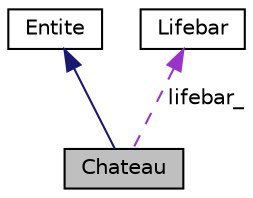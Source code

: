 digraph "Chateau"
{
 // LATEX_PDF_SIZE
  edge [fontname="Helvetica",fontsize="10",labelfontname="Helvetica",labelfontsize="10"];
  node [fontname="Helvetica",fontsize="10",shape=record];
  Node1 [label="Chateau",height=0.2,width=0.4,color="black", fillcolor="grey75", style="filled", fontcolor="black",tooltip="Classe représentant un château."];
  Node2 -> Node1 [dir="back",color="midnightblue",fontsize="10",style="solid",fontname="Helvetica"];
  Node2 [label="Entite",height=0.2,width=0.4,color="black", fillcolor="white", style="filled",URL="$class_entite.html",tooltip="Classe de base pour les entités du jeu."];
  Node3 -> Node1 [dir="back",color="darkorchid3",fontsize="10",style="dashed",label=" lifebar_" ,fontname="Helvetica"];
  Node3 [label="Lifebar",height=0.2,width=0.4,color="black", fillcolor="white", style="filled",URL="$class_lifebar.html",tooltip="Classe représentant une barre de vie."];
}
